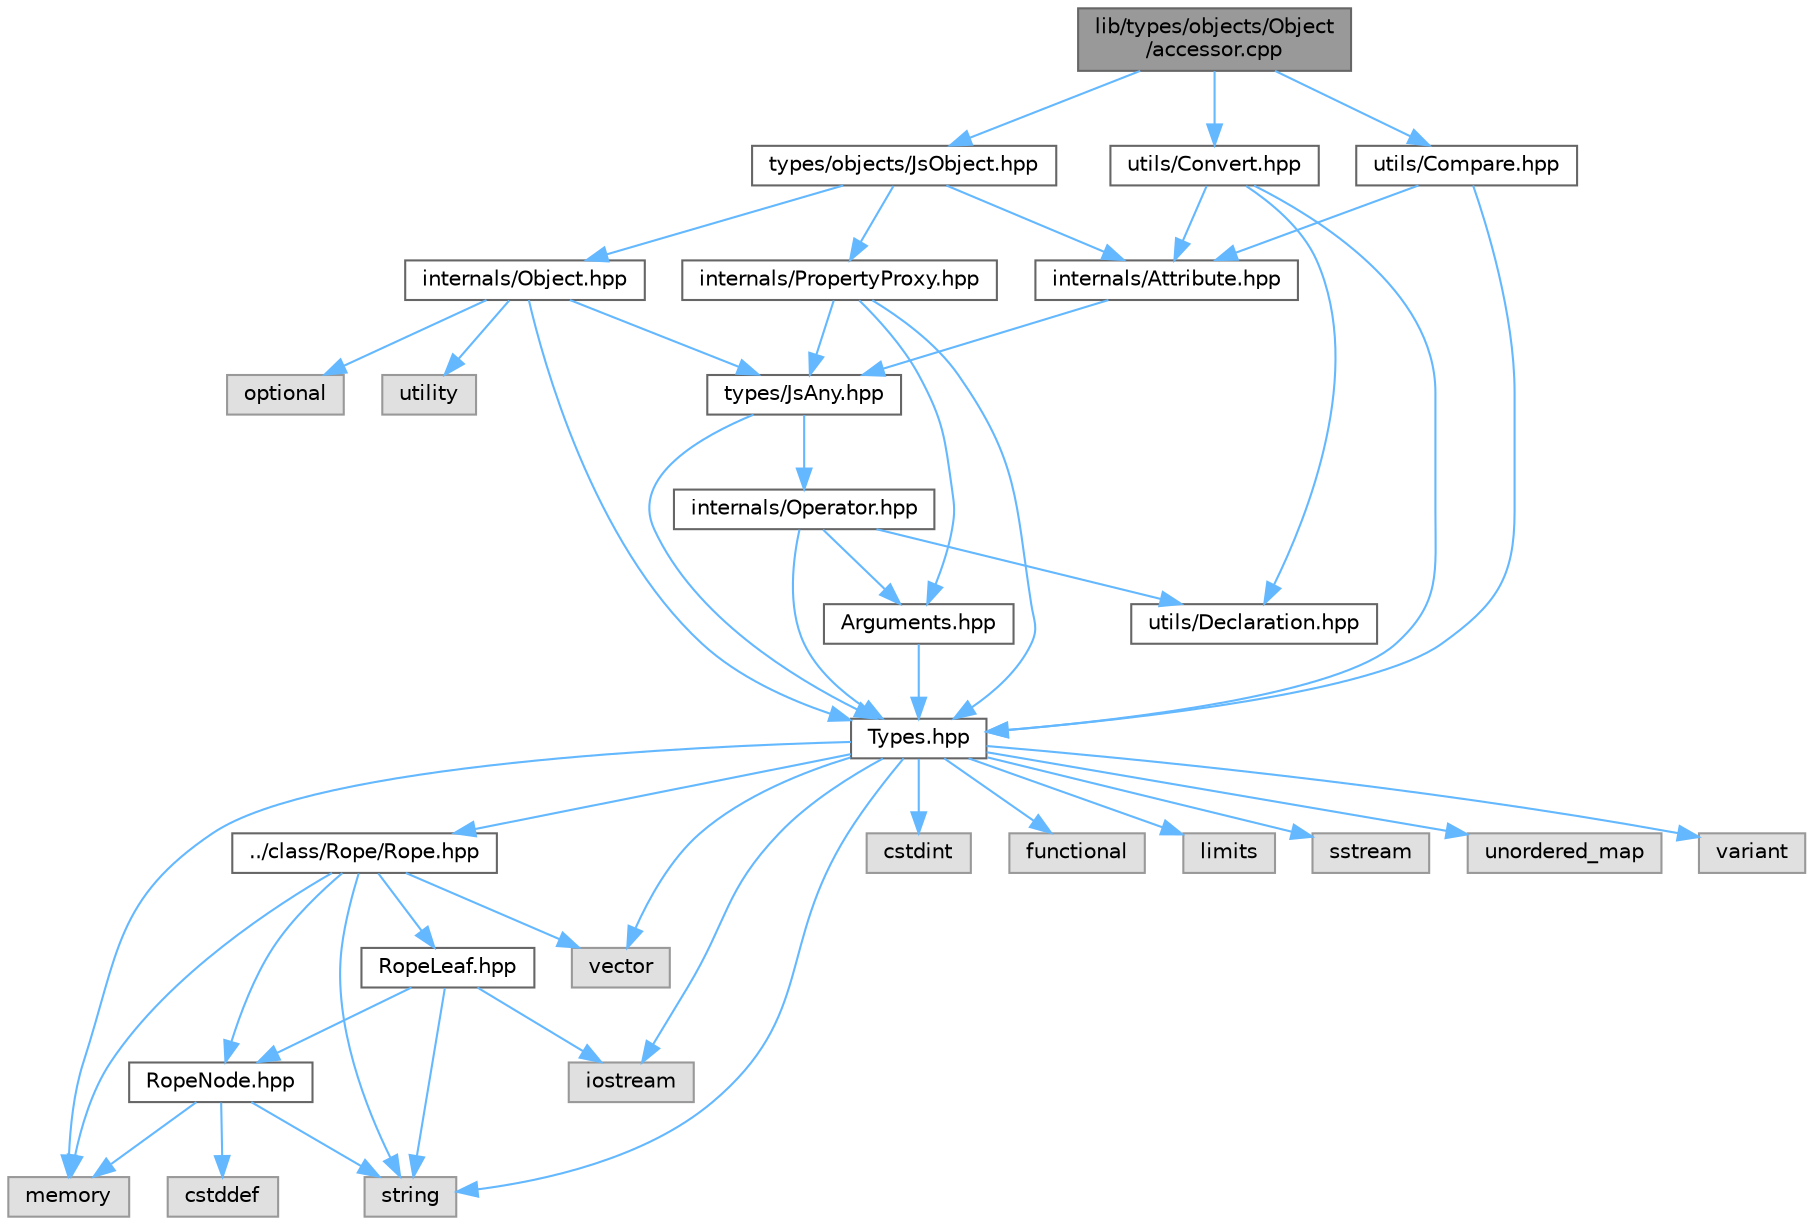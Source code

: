 digraph "lib/types/objects/Object/accessor.cpp"
{
 // LATEX_PDF_SIZE
  bgcolor="transparent";
  edge [fontname=Helvetica,fontsize=10,labelfontname=Helvetica,labelfontsize=10];
  node [fontname=Helvetica,fontsize=10,shape=box,height=0.2,width=0.4];
  Node1 [id="Node000001",label="lib/types/objects/Object\l/accessor.cpp",height=0.2,width=0.4,color="gray40", fillcolor="grey60", style="filled", fontcolor="black",tooltip=" "];
  Node1 -> Node2 [id="edge1_Node000001_Node000002",color="steelblue1",style="solid",tooltip=" "];
  Node2 [id="Node000002",label="types/objects/JsObject.hpp",height=0.2,width=0.4,color="grey40", fillcolor="white", style="filled",URL="$JsObject_8hpp.html",tooltip=" "];
  Node2 -> Node3 [id="edge2_Node000002_Node000003",color="steelblue1",style="solid",tooltip=" "];
  Node3 [id="Node000003",label="internals/Attribute.hpp",height=0.2,width=0.4,color="grey40", fillcolor="white", style="filled",URL="$Attribute_8hpp.html",tooltip=" "];
  Node3 -> Node4 [id="edge3_Node000003_Node000004",color="steelblue1",style="solid",tooltip=" "];
  Node4 [id="Node000004",label="types/JsAny.hpp",height=0.2,width=0.4,color="grey40", fillcolor="white", style="filled",URL="$JsAny_8hpp.html",tooltip=" "];
  Node4 -> Node5 [id="edge4_Node000004_Node000005",color="steelblue1",style="solid",tooltip=" "];
  Node5 [id="Node000005",label="Types.hpp",height=0.2,width=0.4,color="grey40", fillcolor="white", style="filled",URL="$Types_8hpp.html",tooltip=" "];
  Node5 -> Node6 [id="edge5_Node000005_Node000006",color="steelblue1",style="solid",tooltip=" "];
  Node6 [id="Node000006",label="../class/Rope/Rope.hpp",height=0.2,width=0.4,color="grey40", fillcolor="white", style="filled",URL="$Rope_8hpp.html",tooltip=" "];
  Node6 -> Node7 [id="edge6_Node000006_Node000007",color="steelblue1",style="solid",tooltip=" "];
  Node7 [id="Node000007",label="RopeLeaf.hpp",height=0.2,width=0.4,color="grey40", fillcolor="white", style="filled",URL="$RopeLeaf_8hpp.html",tooltip=" "];
  Node7 -> Node8 [id="edge7_Node000007_Node000008",color="steelblue1",style="solid",tooltip=" "];
  Node8 [id="Node000008",label="RopeNode.hpp",height=0.2,width=0.4,color="grey40", fillcolor="white", style="filled",URL="$RopeNode_8hpp.html",tooltip=" "];
  Node8 -> Node9 [id="edge8_Node000008_Node000009",color="steelblue1",style="solid",tooltip=" "];
  Node9 [id="Node000009",label="cstddef",height=0.2,width=0.4,color="grey60", fillcolor="#E0E0E0", style="filled",tooltip=" "];
  Node8 -> Node10 [id="edge9_Node000008_Node000010",color="steelblue1",style="solid",tooltip=" "];
  Node10 [id="Node000010",label="memory",height=0.2,width=0.4,color="grey60", fillcolor="#E0E0E0", style="filled",tooltip=" "];
  Node8 -> Node11 [id="edge10_Node000008_Node000011",color="steelblue1",style="solid",tooltip=" "];
  Node11 [id="Node000011",label="string",height=0.2,width=0.4,color="grey60", fillcolor="#E0E0E0", style="filled",tooltip=" "];
  Node7 -> Node12 [id="edge11_Node000007_Node000012",color="steelblue1",style="solid",tooltip=" "];
  Node12 [id="Node000012",label="iostream",height=0.2,width=0.4,color="grey60", fillcolor="#E0E0E0", style="filled",tooltip=" "];
  Node7 -> Node11 [id="edge12_Node000007_Node000011",color="steelblue1",style="solid",tooltip=" "];
  Node6 -> Node8 [id="edge13_Node000006_Node000008",color="steelblue1",style="solid",tooltip=" "];
  Node6 -> Node10 [id="edge14_Node000006_Node000010",color="steelblue1",style="solid",tooltip=" "];
  Node6 -> Node11 [id="edge15_Node000006_Node000011",color="steelblue1",style="solid",tooltip=" "];
  Node6 -> Node13 [id="edge16_Node000006_Node000013",color="steelblue1",style="solid",tooltip=" "];
  Node13 [id="Node000013",label="vector",height=0.2,width=0.4,color="grey60", fillcolor="#E0E0E0", style="filled",tooltip=" "];
  Node5 -> Node14 [id="edge17_Node000005_Node000014",color="steelblue1",style="solid",tooltip=" "];
  Node14 [id="Node000014",label="cstdint",height=0.2,width=0.4,color="grey60", fillcolor="#E0E0E0", style="filled",tooltip=" "];
  Node5 -> Node15 [id="edge18_Node000005_Node000015",color="steelblue1",style="solid",tooltip=" "];
  Node15 [id="Node000015",label="functional",height=0.2,width=0.4,color="grey60", fillcolor="#E0E0E0", style="filled",tooltip=" "];
  Node5 -> Node12 [id="edge19_Node000005_Node000012",color="steelblue1",style="solid",tooltip=" "];
  Node5 -> Node16 [id="edge20_Node000005_Node000016",color="steelblue1",style="solid",tooltip=" "];
  Node16 [id="Node000016",label="limits",height=0.2,width=0.4,color="grey60", fillcolor="#E0E0E0", style="filled",tooltip=" "];
  Node5 -> Node10 [id="edge21_Node000005_Node000010",color="steelblue1",style="solid",tooltip=" "];
  Node5 -> Node17 [id="edge22_Node000005_Node000017",color="steelblue1",style="solid",tooltip=" "];
  Node17 [id="Node000017",label="sstream",height=0.2,width=0.4,color="grey60", fillcolor="#E0E0E0", style="filled",tooltip=" "];
  Node5 -> Node11 [id="edge23_Node000005_Node000011",color="steelblue1",style="solid",tooltip=" "];
  Node5 -> Node18 [id="edge24_Node000005_Node000018",color="steelblue1",style="solid",tooltip=" "];
  Node18 [id="Node000018",label="unordered_map",height=0.2,width=0.4,color="grey60", fillcolor="#E0E0E0", style="filled",tooltip=" "];
  Node5 -> Node19 [id="edge25_Node000005_Node000019",color="steelblue1",style="solid",tooltip=" "];
  Node19 [id="Node000019",label="variant",height=0.2,width=0.4,color="grey60", fillcolor="#E0E0E0", style="filled",tooltip=" "];
  Node5 -> Node13 [id="edge26_Node000005_Node000013",color="steelblue1",style="solid",tooltip=" "];
  Node4 -> Node20 [id="edge27_Node000004_Node000020",color="steelblue1",style="solid",tooltip=" "];
  Node20 [id="Node000020",label="internals/Operator.hpp",height=0.2,width=0.4,color="grey40", fillcolor="white", style="filled",URL="$Operator_8hpp.html",tooltip=" "];
  Node20 -> Node21 [id="edge28_Node000020_Node000021",color="steelblue1",style="solid",tooltip=" "];
  Node21 [id="Node000021",label="Arguments.hpp",height=0.2,width=0.4,color="grey40", fillcolor="white", style="filled",URL="$Arguments_8hpp.html",tooltip=" "];
  Node21 -> Node5 [id="edge29_Node000021_Node000005",color="steelblue1",style="solid",tooltip=" "];
  Node20 -> Node5 [id="edge30_Node000020_Node000005",color="steelblue1",style="solid",tooltip=" "];
  Node20 -> Node22 [id="edge31_Node000020_Node000022",color="steelblue1",style="solid",tooltip=" "];
  Node22 [id="Node000022",label="utils/Declaration.hpp",height=0.2,width=0.4,color="grey40", fillcolor="white", style="filled",URL="$Declaration_8hpp.html",tooltip=" "];
  Node2 -> Node23 [id="edge32_Node000002_Node000023",color="steelblue1",style="solid",tooltip=" "];
  Node23 [id="Node000023",label="internals/Object.hpp",height=0.2,width=0.4,color="grey40", fillcolor="white", style="filled",URL="$Object_8hpp.html",tooltip=" "];
  Node23 -> Node4 [id="edge33_Node000023_Node000004",color="steelblue1",style="solid",tooltip=" "];
  Node23 -> Node5 [id="edge34_Node000023_Node000005",color="steelblue1",style="solid",tooltip=" "];
  Node23 -> Node24 [id="edge35_Node000023_Node000024",color="steelblue1",style="solid",tooltip=" "];
  Node24 [id="Node000024",label="optional",height=0.2,width=0.4,color="grey60", fillcolor="#E0E0E0", style="filled",tooltip=" "];
  Node23 -> Node25 [id="edge36_Node000023_Node000025",color="steelblue1",style="solid",tooltip=" "];
  Node25 [id="Node000025",label="utility",height=0.2,width=0.4,color="grey60", fillcolor="#E0E0E0", style="filled",tooltip=" "];
  Node2 -> Node26 [id="edge37_Node000002_Node000026",color="steelblue1",style="solid",tooltip=" "];
  Node26 [id="Node000026",label="internals/PropertyProxy.hpp",height=0.2,width=0.4,color="grey40", fillcolor="white", style="filled",URL="$PropertyProxy_8hpp.html",tooltip=" "];
  Node26 -> Node21 [id="edge38_Node000026_Node000021",color="steelblue1",style="solid",tooltip=" "];
  Node26 -> Node4 [id="edge39_Node000026_Node000004",color="steelblue1",style="solid",tooltip=" "];
  Node26 -> Node5 [id="edge40_Node000026_Node000005",color="steelblue1",style="solid",tooltip=" "];
  Node1 -> Node27 [id="edge41_Node000001_Node000027",color="steelblue1",style="solid",tooltip=" "];
  Node27 [id="Node000027",label="utils/Convert.hpp",height=0.2,width=0.4,color="grey40", fillcolor="white", style="filled",URL="$Convert_8hpp.html",tooltip=" "];
  Node27 -> Node3 [id="edge42_Node000027_Node000003",color="steelblue1",style="solid",tooltip=" "];
  Node27 -> Node5 [id="edge43_Node000027_Node000005",color="steelblue1",style="solid",tooltip=" "];
  Node27 -> Node22 [id="edge44_Node000027_Node000022",color="steelblue1",style="solid",tooltip=" "];
  Node1 -> Node28 [id="edge45_Node000001_Node000028",color="steelblue1",style="solid",tooltip=" "];
  Node28 [id="Node000028",label="utils/Compare.hpp",height=0.2,width=0.4,color="grey40", fillcolor="white", style="filled",URL="$Compare_8hpp.html",tooltip=" "];
  Node28 -> Node3 [id="edge46_Node000028_Node000003",color="steelblue1",style="solid",tooltip=" "];
  Node28 -> Node5 [id="edge47_Node000028_Node000005",color="steelblue1",style="solid",tooltip=" "];
}

